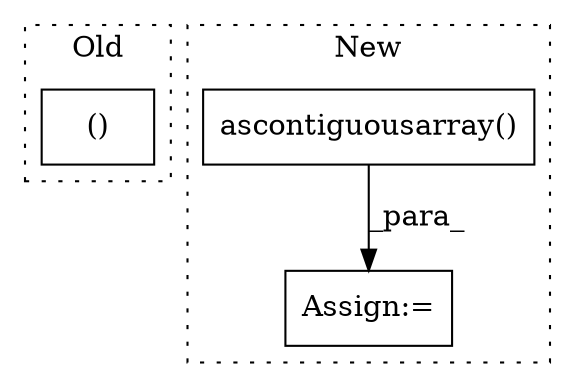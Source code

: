 digraph G {
subgraph cluster0 {
1 [label="()" a="54" s="138" l="13" shape="box"];
label = "Old";
style="dotted";
}
subgraph cluster1 {
2 [label="ascontiguousarray()" a="75" s="369,402" l="21,1" shape="box"];
3 [label="Assign:=" a="68" s="453" l="4" shape="box"];
label = "New";
style="dotted";
}
2 -> 3 [label="_para_"];
}